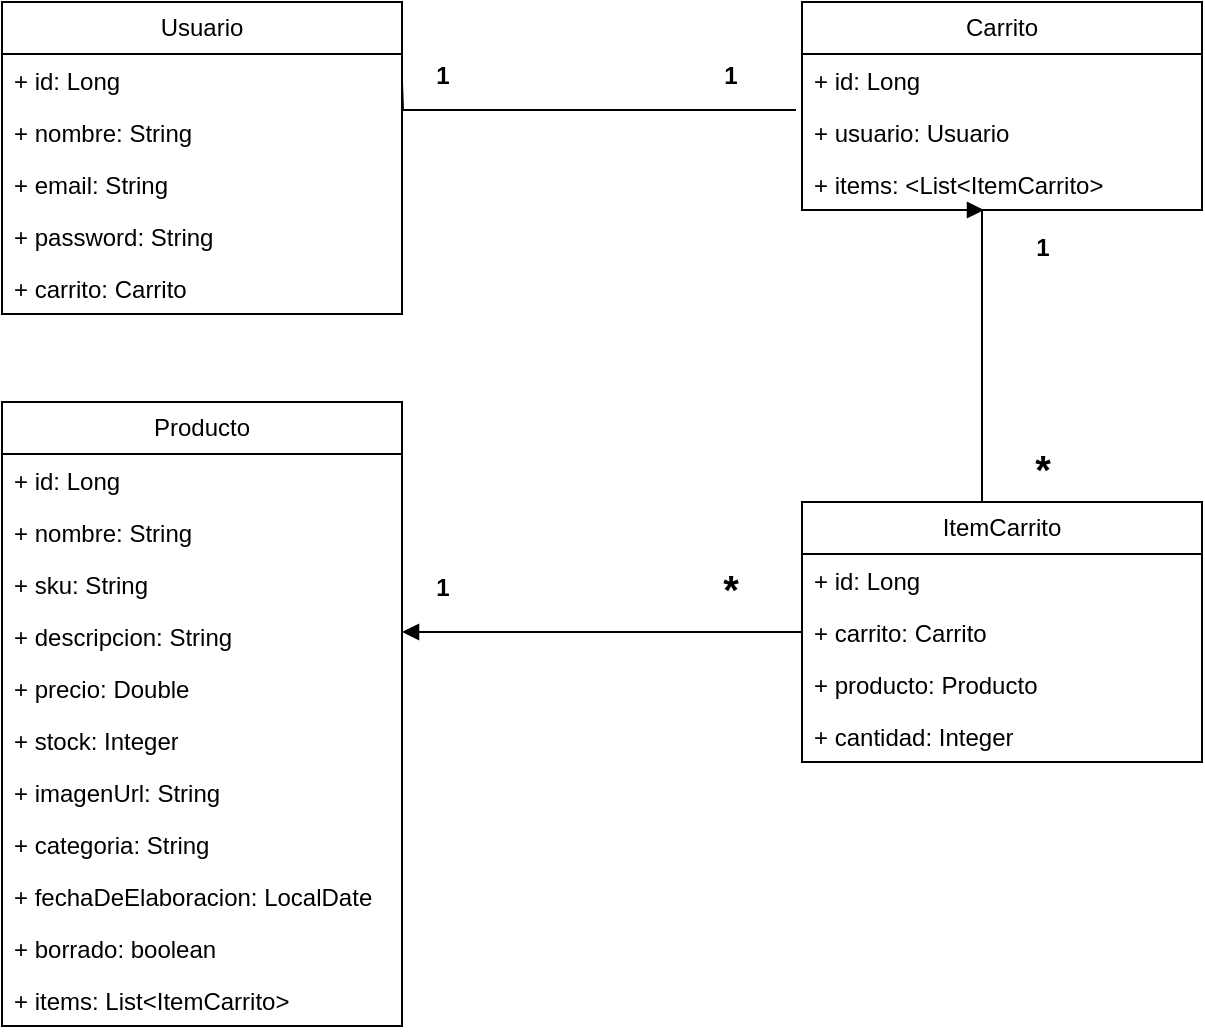 <mxfile version="26.2.13">
  <diagram name="Página-1" id="TGmEcd5CdWo9x1gxUziq">
    <mxGraphModel dx="769" dy="482" grid="1" gridSize="10" guides="1" tooltips="1" connect="1" arrows="1" fold="1" page="1" pageScale="1" pageWidth="827" pageHeight="1169" math="0" shadow="0">
      <root>
        <mxCell id="0" />
        <mxCell id="1" parent="0" />
        <mxCell id="sWyQ5FdfDu7wq4nTh0Mw-3" value="Usuario" style="swimlane;fontStyle=0;childLayout=stackLayout;horizontal=1;startSize=26;fillColor=none;horizontalStack=0;resizeParent=1;resizeParentMax=0;resizeLast=0;collapsible=1;marginBottom=0;whiteSpace=wrap;html=1;" vertex="1" parent="1">
          <mxGeometry x="40" y="80" width="200" height="156" as="geometry" />
        </mxCell>
        <mxCell id="sWyQ5FdfDu7wq4nTh0Mw-4" value="+ id: Long" style="text;strokeColor=none;fillColor=none;align=left;verticalAlign=top;spacingLeft=4;spacingRight=4;overflow=hidden;rotatable=0;points=[[0,0.5],[1,0.5]];portConstraint=eastwest;whiteSpace=wrap;html=1;" vertex="1" parent="sWyQ5FdfDu7wq4nTh0Mw-3">
          <mxGeometry y="26" width="200" height="26" as="geometry" />
        </mxCell>
        <mxCell id="sWyQ5FdfDu7wq4nTh0Mw-5" value="+ nombre: String" style="text;strokeColor=none;fillColor=none;align=left;verticalAlign=top;spacingLeft=4;spacingRight=4;overflow=hidden;rotatable=0;points=[[0,0.5],[1,0.5]];portConstraint=eastwest;whiteSpace=wrap;html=1;" vertex="1" parent="sWyQ5FdfDu7wq4nTh0Mw-3">
          <mxGeometry y="52" width="200" height="26" as="geometry" />
        </mxCell>
        <mxCell id="sWyQ5FdfDu7wq4nTh0Mw-6" value="+ email: String" style="text;strokeColor=none;fillColor=none;align=left;verticalAlign=top;spacingLeft=4;spacingRight=4;overflow=hidden;rotatable=0;points=[[0,0.5],[1,0.5]];portConstraint=eastwest;whiteSpace=wrap;html=1;" vertex="1" parent="sWyQ5FdfDu7wq4nTh0Mw-3">
          <mxGeometry y="78" width="200" height="26" as="geometry" />
        </mxCell>
        <mxCell id="sWyQ5FdfDu7wq4nTh0Mw-7" value="+ password: String" style="text;strokeColor=none;fillColor=none;align=left;verticalAlign=top;spacingLeft=4;spacingRight=4;overflow=hidden;rotatable=0;points=[[0,0.5],[1,0.5]];portConstraint=eastwest;whiteSpace=wrap;html=1;" vertex="1" parent="sWyQ5FdfDu7wq4nTh0Mw-3">
          <mxGeometry y="104" width="200" height="26" as="geometry" />
        </mxCell>
        <mxCell id="sWyQ5FdfDu7wq4nTh0Mw-8" value="+ carrito: Carrito" style="text;strokeColor=none;fillColor=none;align=left;verticalAlign=top;spacingLeft=4;spacingRight=4;overflow=hidden;rotatable=0;points=[[0,0.5],[1,0.5]];portConstraint=eastwest;whiteSpace=wrap;html=1;" vertex="1" parent="sWyQ5FdfDu7wq4nTh0Mw-3">
          <mxGeometry y="130" width="200" height="26" as="geometry" />
        </mxCell>
        <mxCell id="sWyQ5FdfDu7wq4nTh0Mw-9" value="Carrito" style="swimlane;fontStyle=0;childLayout=stackLayout;horizontal=1;startSize=26;fillColor=none;horizontalStack=0;resizeParent=1;resizeParentMax=0;resizeLast=0;collapsible=1;marginBottom=0;whiteSpace=wrap;html=1;" vertex="1" parent="1">
          <mxGeometry x="440" y="80" width="200" height="104" as="geometry" />
        </mxCell>
        <mxCell id="sWyQ5FdfDu7wq4nTh0Mw-10" value="+ id: Long" style="text;strokeColor=none;fillColor=none;align=left;verticalAlign=top;spacingLeft=4;spacingRight=4;overflow=hidden;rotatable=0;points=[[0,0.5],[1,0.5]];portConstraint=eastwest;whiteSpace=wrap;html=1;" vertex="1" parent="sWyQ5FdfDu7wq4nTh0Mw-9">
          <mxGeometry y="26" width="200" height="26" as="geometry" />
        </mxCell>
        <mxCell id="sWyQ5FdfDu7wq4nTh0Mw-11" value="+ usuario: Usuario" style="text;strokeColor=none;fillColor=none;align=left;verticalAlign=top;spacingLeft=4;spacingRight=4;overflow=hidden;rotatable=0;points=[[0,0.5],[1,0.5]];portConstraint=eastwest;whiteSpace=wrap;html=1;" vertex="1" parent="sWyQ5FdfDu7wq4nTh0Mw-9">
          <mxGeometry y="52" width="200" height="26" as="geometry" />
        </mxCell>
        <mxCell id="sWyQ5FdfDu7wq4nTh0Mw-12" value="+ items: &amp;lt;List&amp;lt;ItemCarrito&amp;gt;&amp;nbsp;" style="text;strokeColor=none;fillColor=none;align=left;verticalAlign=top;spacingLeft=4;spacingRight=4;overflow=hidden;rotatable=0;points=[[0,0.5],[1,0.5]];portConstraint=eastwest;whiteSpace=wrap;html=1;" vertex="1" parent="sWyQ5FdfDu7wq4nTh0Mw-9">
          <mxGeometry y="78" width="200" height="26" as="geometry" />
        </mxCell>
        <mxCell id="sWyQ5FdfDu7wq4nTh0Mw-13" value="Producto" style="swimlane;fontStyle=0;childLayout=stackLayout;horizontal=1;startSize=26;fillColor=none;horizontalStack=0;resizeParent=1;resizeParentMax=0;resizeLast=0;collapsible=1;marginBottom=0;whiteSpace=wrap;html=1;" vertex="1" parent="1">
          <mxGeometry x="40" y="280" width="200" height="312" as="geometry" />
        </mxCell>
        <mxCell id="sWyQ5FdfDu7wq4nTh0Mw-14" value="+ id: Long" style="text;strokeColor=none;fillColor=none;align=left;verticalAlign=top;spacingLeft=4;spacingRight=4;overflow=hidden;rotatable=0;points=[[0,0.5],[1,0.5]];portConstraint=eastwest;whiteSpace=wrap;html=1;" vertex="1" parent="sWyQ5FdfDu7wq4nTh0Mw-13">
          <mxGeometry y="26" width="200" height="26" as="geometry" />
        </mxCell>
        <mxCell id="sWyQ5FdfDu7wq4nTh0Mw-15" value="+ nombre: String" style="text;strokeColor=none;fillColor=none;align=left;verticalAlign=top;spacingLeft=4;spacingRight=4;overflow=hidden;rotatable=0;points=[[0,0.5],[1,0.5]];portConstraint=eastwest;whiteSpace=wrap;html=1;" vertex="1" parent="sWyQ5FdfDu7wq4nTh0Mw-13">
          <mxGeometry y="52" width="200" height="26" as="geometry" />
        </mxCell>
        <mxCell id="sWyQ5FdfDu7wq4nTh0Mw-16" value="+ sku: String" style="text;strokeColor=none;fillColor=none;align=left;verticalAlign=top;spacingLeft=4;spacingRight=4;overflow=hidden;rotatable=0;points=[[0,0.5],[1,0.5]];portConstraint=eastwest;whiteSpace=wrap;html=1;" vertex="1" parent="sWyQ5FdfDu7wq4nTh0Mw-13">
          <mxGeometry y="78" width="200" height="26" as="geometry" />
        </mxCell>
        <mxCell id="sWyQ5FdfDu7wq4nTh0Mw-17" value="+ descripcion: String" style="text;strokeColor=none;fillColor=none;align=left;verticalAlign=top;spacingLeft=4;spacingRight=4;overflow=hidden;rotatable=0;points=[[0,0.5],[1,0.5]];portConstraint=eastwest;whiteSpace=wrap;html=1;" vertex="1" parent="sWyQ5FdfDu7wq4nTh0Mw-13">
          <mxGeometry y="104" width="200" height="26" as="geometry" />
        </mxCell>
        <mxCell id="sWyQ5FdfDu7wq4nTh0Mw-18" value="+ precio: Double" style="text;strokeColor=none;fillColor=none;align=left;verticalAlign=top;spacingLeft=4;spacingRight=4;overflow=hidden;rotatable=0;points=[[0,0.5],[1,0.5]];portConstraint=eastwest;whiteSpace=wrap;html=1;" vertex="1" parent="sWyQ5FdfDu7wq4nTh0Mw-13">
          <mxGeometry y="130" width="200" height="26" as="geometry" />
        </mxCell>
        <mxCell id="sWyQ5FdfDu7wq4nTh0Mw-19" value="+ stock: Integer" style="text;strokeColor=none;fillColor=none;align=left;verticalAlign=top;spacingLeft=4;spacingRight=4;overflow=hidden;rotatable=0;points=[[0,0.5],[1,0.5]];portConstraint=eastwest;whiteSpace=wrap;html=1;" vertex="1" parent="sWyQ5FdfDu7wq4nTh0Mw-13">
          <mxGeometry y="156" width="200" height="26" as="geometry" />
        </mxCell>
        <mxCell id="sWyQ5FdfDu7wq4nTh0Mw-20" value="+ imagenUrl: String" style="text;strokeColor=none;fillColor=none;align=left;verticalAlign=top;spacingLeft=4;spacingRight=4;overflow=hidden;rotatable=0;points=[[0,0.5],[1,0.5]];portConstraint=eastwest;whiteSpace=wrap;html=1;" vertex="1" parent="sWyQ5FdfDu7wq4nTh0Mw-13">
          <mxGeometry y="182" width="200" height="26" as="geometry" />
        </mxCell>
        <mxCell id="sWyQ5FdfDu7wq4nTh0Mw-21" value="+ categoria: String" style="text;strokeColor=none;fillColor=none;align=left;verticalAlign=top;spacingLeft=4;spacingRight=4;overflow=hidden;rotatable=0;points=[[0,0.5],[1,0.5]];portConstraint=eastwest;whiteSpace=wrap;html=1;" vertex="1" parent="sWyQ5FdfDu7wq4nTh0Mw-13">
          <mxGeometry y="208" width="200" height="26" as="geometry" />
        </mxCell>
        <mxCell id="sWyQ5FdfDu7wq4nTh0Mw-22" value="+ fechaDeElaboracion: LocalDate" style="text;strokeColor=none;fillColor=none;align=left;verticalAlign=top;spacingLeft=4;spacingRight=4;overflow=hidden;rotatable=0;points=[[0,0.5],[1,0.5]];portConstraint=eastwest;whiteSpace=wrap;html=1;" vertex="1" parent="sWyQ5FdfDu7wq4nTh0Mw-13">
          <mxGeometry y="234" width="200" height="26" as="geometry" />
        </mxCell>
        <mxCell id="sWyQ5FdfDu7wq4nTh0Mw-23" value="+ borrado: boolean" style="text;strokeColor=none;fillColor=none;align=left;verticalAlign=top;spacingLeft=4;spacingRight=4;overflow=hidden;rotatable=0;points=[[0,0.5],[1,0.5]];portConstraint=eastwest;whiteSpace=wrap;html=1;" vertex="1" parent="sWyQ5FdfDu7wq4nTh0Mw-13">
          <mxGeometry y="260" width="200" height="26" as="geometry" />
        </mxCell>
        <mxCell id="sWyQ5FdfDu7wq4nTh0Mw-24" value="+ items: List&amp;lt;ItemCarrito&amp;gt;" style="text;strokeColor=none;fillColor=none;align=left;verticalAlign=top;spacingLeft=4;spacingRight=4;overflow=hidden;rotatable=0;points=[[0,0.5],[1,0.5]];portConstraint=eastwest;whiteSpace=wrap;html=1;" vertex="1" parent="sWyQ5FdfDu7wq4nTh0Mw-13">
          <mxGeometry y="286" width="200" height="26" as="geometry" />
        </mxCell>
        <mxCell id="sWyQ5FdfDu7wq4nTh0Mw-26" value="ItemCarrito" style="swimlane;fontStyle=0;childLayout=stackLayout;horizontal=1;startSize=26;fillColor=none;horizontalStack=0;resizeParent=1;resizeParentMax=0;resizeLast=0;collapsible=1;marginBottom=0;whiteSpace=wrap;html=1;" vertex="1" parent="1">
          <mxGeometry x="440" y="330" width="200" height="130" as="geometry" />
        </mxCell>
        <mxCell id="sWyQ5FdfDu7wq4nTh0Mw-27" value="+ id: Long" style="text;strokeColor=none;fillColor=none;align=left;verticalAlign=top;spacingLeft=4;spacingRight=4;overflow=hidden;rotatable=0;points=[[0,0.5],[1,0.5]];portConstraint=eastwest;whiteSpace=wrap;html=1;" vertex="1" parent="sWyQ5FdfDu7wq4nTh0Mw-26">
          <mxGeometry y="26" width="200" height="26" as="geometry" />
        </mxCell>
        <mxCell id="sWyQ5FdfDu7wq4nTh0Mw-28" value="+ carrito: Carrito" style="text;strokeColor=none;fillColor=none;align=left;verticalAlign=top;spacingLeft=4;spacingRight=4;overflow=hidden;rotatable=0;points=[[0,0.5],[1,0.5]];portConstraint=eastwest;whiteSpace=wrap;html=1;" vertex="1" parent="sWyQ5FdfDu7wq4nTh0Mw-26">
          <mxGeometry y="52" width="200" height="26" as="geometry" />
        </mxCell>
        <mxCell id="sWyQ5FdfDu7wq4nTh0Mw-29" value="+ producto: Producto" style="text;strokeColor=none;fillColor=none;align=left;verticalAlign=top;spacingLeft=4;spacingRight=4;overflow=hidden;rotatable=0;points=[[0,0.5],[1,0.5]];portConstraint=eastwest;whiteSpace=wrap;html=1;" vertex="1" parent="sWyQ5FdfDu7wq4nTh0Mw-26">
          <mxGeometry y="78" width="200" height="26" as="geometry" />
        </mxCell>
        <mxCell id="sWyQ5FdfDu7wq4nTh0Mw-30" value="+ cantidad: Integer" style="text;strokeColor=none;fillColor=none;align=left;verticalAlign=top;spacingLeft=4;spacingRight=4;overflow=hidden;rotatable=0;points=[[0,0.5],[1,0.5]];portConstraint=eastwest;whiteSpace=wrap;html=1;" vertex="1" parent="sWyQ5FdfDu7wq4nTh0Mw-26">
          <mxGeometry y="104" width="200" height="26" as="geometry" />
        </mxCell>
        <mxCell id="sWyQ5FdfDu7wq4nTh0Mw-45" value="" style="endArrow=block;endFill=1;html=1;edgeStyle=orthogonalEdgeStyle;align=left;verticalAlign=top;rounded=0;exitX=0;exitY=0.5;exitDx=0;exitDy=0;entryX=0;entryY=0.5;entryDx=0;entryDy=0;" edge="1" parent="sWyQ5FdfDu7wq4nTh0Mw-26" source="sWyQ5FdfDu7wq4nTh0Mw-28">
          <mxGeometry x="-1" relative="1" as="geometry">
            <mxPoint x="-130" y="-20" as="sourcePoint" />
            <mxPoint x="-200" y="65" as="targetPoint" />
          </mxGeometry>
        </mxCell>
        <mxCell id="sWyQ5FdfDu7wq4nTh0Mw-34" value="" style="endArrow=none;html=1;edgeStyle=orthogonalEdgeStyle;rounded=0;entryX=-0.015;entryY=0.077;entryDx=0;entryDy=0;entryPerimeter=0;" edge="1" parent="1" target="sWyQ5FdfDu7wq4nTh0Mw-11">
          <mxGeometry relative="1" as="geometry">
            <mxPoint x="240" y="120" as="sourcePoint" />
            <mxPoint x="400" y="120" as="targetPoint" />
          </mxGeometry>
        </mxCell>
        <mxCell id="sWyQ5FdfDu7wq4nTh0Mw-60" value="" style="endArrow=block;endFill=1;html=1;edgeStyle=orthogonalEdgeStyle;align=left;verticalAlign=top;rounded=0;exitX=0.45;exitY=0;exitDx=0;exitDy=0;exitPerimeter=0;entryX=0.455;entryY=1;entryDx=0;entryDy=0;entryPerimeter=0;" edge="1" parent="1" source="sWyQ5FdfDu7wq4nTh0Mw-26" target="sWyQ5FdfDu7wq4nTh0Mw-12">
          <mxGeometry x="-1" relative="1" as="geometry">
            <mxPoint x="530" y="320" as="sourcePoint" />
            <mxPoint x="530" y="220" as="targetPoint" />
            <Array as="points">
              <mxPoint x="530" y="184" />
            </Array>
          </mxGeometry>
        </mxCell>
        <mxCell id="sWyQ5FdfDu7wq4nTh0Mw-63" value="1" style="text;align=center;fontStyle=1;verticalAlign=middle;spacingLeft=3;spacingRight=3;strokeColor=none;rotatable=0;points=[[0,0.5],[1,0.5]];portConstraint=eastwest;html=1;" vertex="1" parent="1">
          <mxGeometry x="550" y="190" width="20" height="26" as="geometry" />
        </mxCell>
        <mxCell id="sWyQ5FdfDu7wq4nTh0Mw-64" value="&lt;font style=&quot;font-size: 20px;&quot;&gt;*&lt;/font&gt;" style="text;align=center;fontStyle=1;verticalAlign=middle;spacingLeft=3;spacingRight=3;strokeColor=none;rotatable=0;points=[[0,0.5],[1,0.5]];portConstraint=eastwest;html=1;" vertex="1" parent="1">
          <mxGeometry x="550" y="300" width="20" height="26" as="geometry" />
        </mxCell>
        <mxCell id="sWyQ5FdfDu7wq4nTh0Mw-65" value="1" style="text;align=center;fontStyle=1;verticalAlign=middle;spacingLeft=3;spacingRight=3;strokeColor=none;rotatable=0;points=[[0,0.5],[1,0.5]];portConstraint=eastwest;html=1;" vertex="1" parent="1">
          <mxGeometry x="250" y="104" width="20" height="26" as="geometry" />
        </mxCell>
        <mxCell id="sWyQ5FdfDu7wq4nTh0Mw-66" value="1" style="text;align=center;fontStyle=1;verticalAlign=middle;spacingLeft=3;spacingRight=3;strokeColor=none;rotatable=0;points=[[0,0.5],[1,0.5]];portConstraint=eastwest;html=1;" vertex="1" parent="1">
          <mxGeometry x="394" y="104" width="20" height="26" as="geometry" />
        </mxCell>
        <mxCell id="sWyQ5FdfDu7wq4nTh0Mw-67" value="1" style="text;align=center;fontStyle=1;verticalAlign=middle;spacingLeft=3;spacingRight=3;strokeColor=none;rotatable=0;points=[[0,0.5],[1,0.5]];portConstraint=eastwest;html=1;" vertex="1" parent="1">
          <mxGeometry x="250" y="360" width="20" height="26" as="geometry" />
        </mxCell>
        <mxCell id="sWyQ5FdfDu7wq4nTh0Mw-68" value="&lt;font style=&quot;font-size: 20px;&quot;&gt;*&lt;/font&gt;" style="text;align=center;fontStyle=1;verticalAlign=middle;spacingLeft=3;spacingRight=3;strokeColor=none;rotatable=0;points=[[0,0.5],[1,0.5]];portConstraint=eastwest;html=1;" vertex="1" parent="1">
          <mxGeometry x="394" y="360" width="20" height="26" as="geometry" />
        </mxCell>
      </root>
    </mxGraphModel>
  </diagram>
</mxfile>
